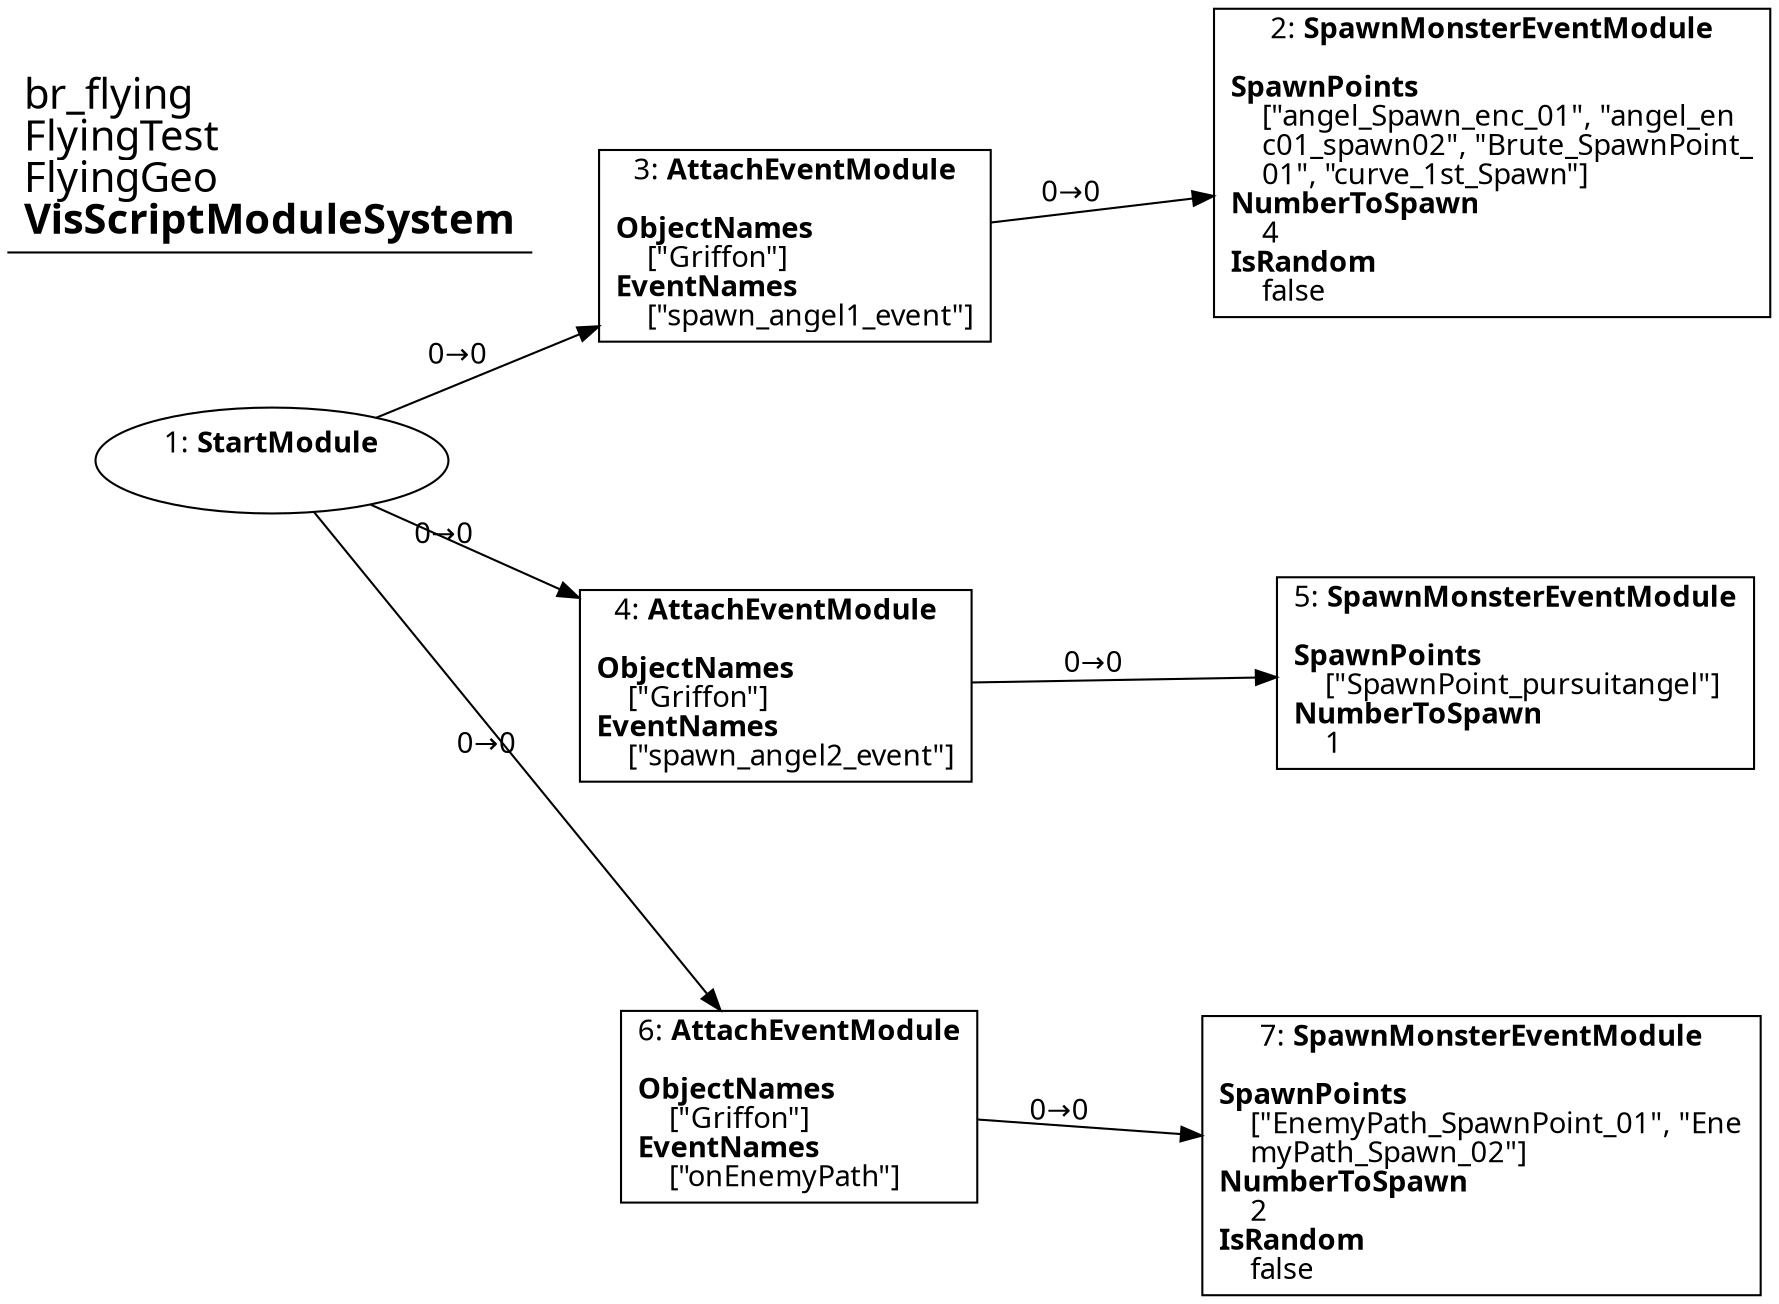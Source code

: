 digraph {
    layout = fdp;
    overlap = prism;
    sep = "+16";
    splines = spline;

    node [ shape = box ];

    graph [ fontname = "Segoe UI" ];
    node [ fontname = "Segoe UI" ];
    edge [ fontname = "Segoe UI" ];

    1 [ label = <1: <b>StartModule</b><br/><br/>> ];
    1 [ shape = oval ]
    1 [ pos = "0.076000005,-0.15!" ];
    1 -> 3 [ label = "0→0" ];
    1 -> 4 [ label = "0→0" ];
    1 -> 6 [ label = "0→0" ];

    2 [ label = <2: <b>SpawnMonsterEventModule</b><br/><br/><b>SpawnPoints</b><br align="left"/>    [&quot;angel_Spawn_enc_01&quot;, &quot;angel_en<br align="left"/>    c01_spawn02&quot;, &quot;Brute_SpawnPoint_<br align="left"/>    01&quot;, &quot;curve_1st_Spawn&quot;]<br align="left"/><b>NumberToSpawn</b><br align="left"/>    4<br align="left"/><b>IsRandom</b><br align="left"/>    false<br align="left"/>> ];
    2 [ pos = "0.65000004,-0.010000001!" ];

    3 [ label = <3: <b>AttachEventModule</b><br/><br/><b>ObjectNames</b><br align="left"/>    [&quot;Griffon&quot;]<br align="left"/><b>EventNames</b><br align="left"/>    [&quot;spawn_angel1_event&quot;]<br align="left"/>> ];
    3 [ pos = "0.32200003,-0.049000002!" ];
    3 -> 2 [ label = "0→0" ];

    4 [ label = <4: <b>AttachEventModule</b><br/><br/><b>ObjectNames</b><br align="left"/>    [&quot;Griffon&quot;]<br align="left"/><b>EventNames</b><br align="left"/>    [&quot;spawn_angel2_event&quot;]<br align="left"/>> ];
    4 [ pos = "0.31300002,-0.256!" ];
    4 -> 5 [ label = "0→0" ];

    5 [ label = <5: <b>SpawnMonsterEventModule</b><br/><br/><b>SpawnPoints</b><br align="left"/>    [&quot;SpawnPoint_pursuitangel&quot;]<br align="left"/><b>NumberToSpawn</b><br align="left"/>    1<br align="left"/>> ];
    5 [ pos = "0.661,-0.25!" ];

    6 [ label = <6: <b>AttachEventModule</b><br/><br/><b>ObjectNames</b><br align="left"/>    [&quot;Griffon&quot;]<br align="left"/><b>EventNames</b><br align="left"/>    [&quot;onEnemyPath&quot;]<br align="left"/>> ];
    6 [ pos = "0.324,-0.45400003!" ];
    6 -> 7 [ label = "0→0" ];

    7 [ label = <7: <b>SpawnMonsterEventModule</b><br/><br/><b>SpawnPoints</b><br align="left"/>    [&quot;EnemyPath_SpawnPoint_01&quot;, &quot;Ene<br align="left"/>    myPath_Spawn_02&quot;]<br align="left"/><b>NumberToSpawn</b><br align="left"/>    2<br align="left"/><b>IsRandom</b><br align="left"/>    false<br align="left"/>> ];
    7 [ pos = "0.64500004,-0.47700003!" ];

    title [ pos = "0.075,-0.009000001!" ];
    title [ shape = underline ];
    title [ label = <<font point-size="20">br_flying<br align="left"/>FlyingTest<br align="left"/>FlyingGeo<br align="left"/><b>VisScriptModuleSystem</b><br align="left"/></font>> ];
}
